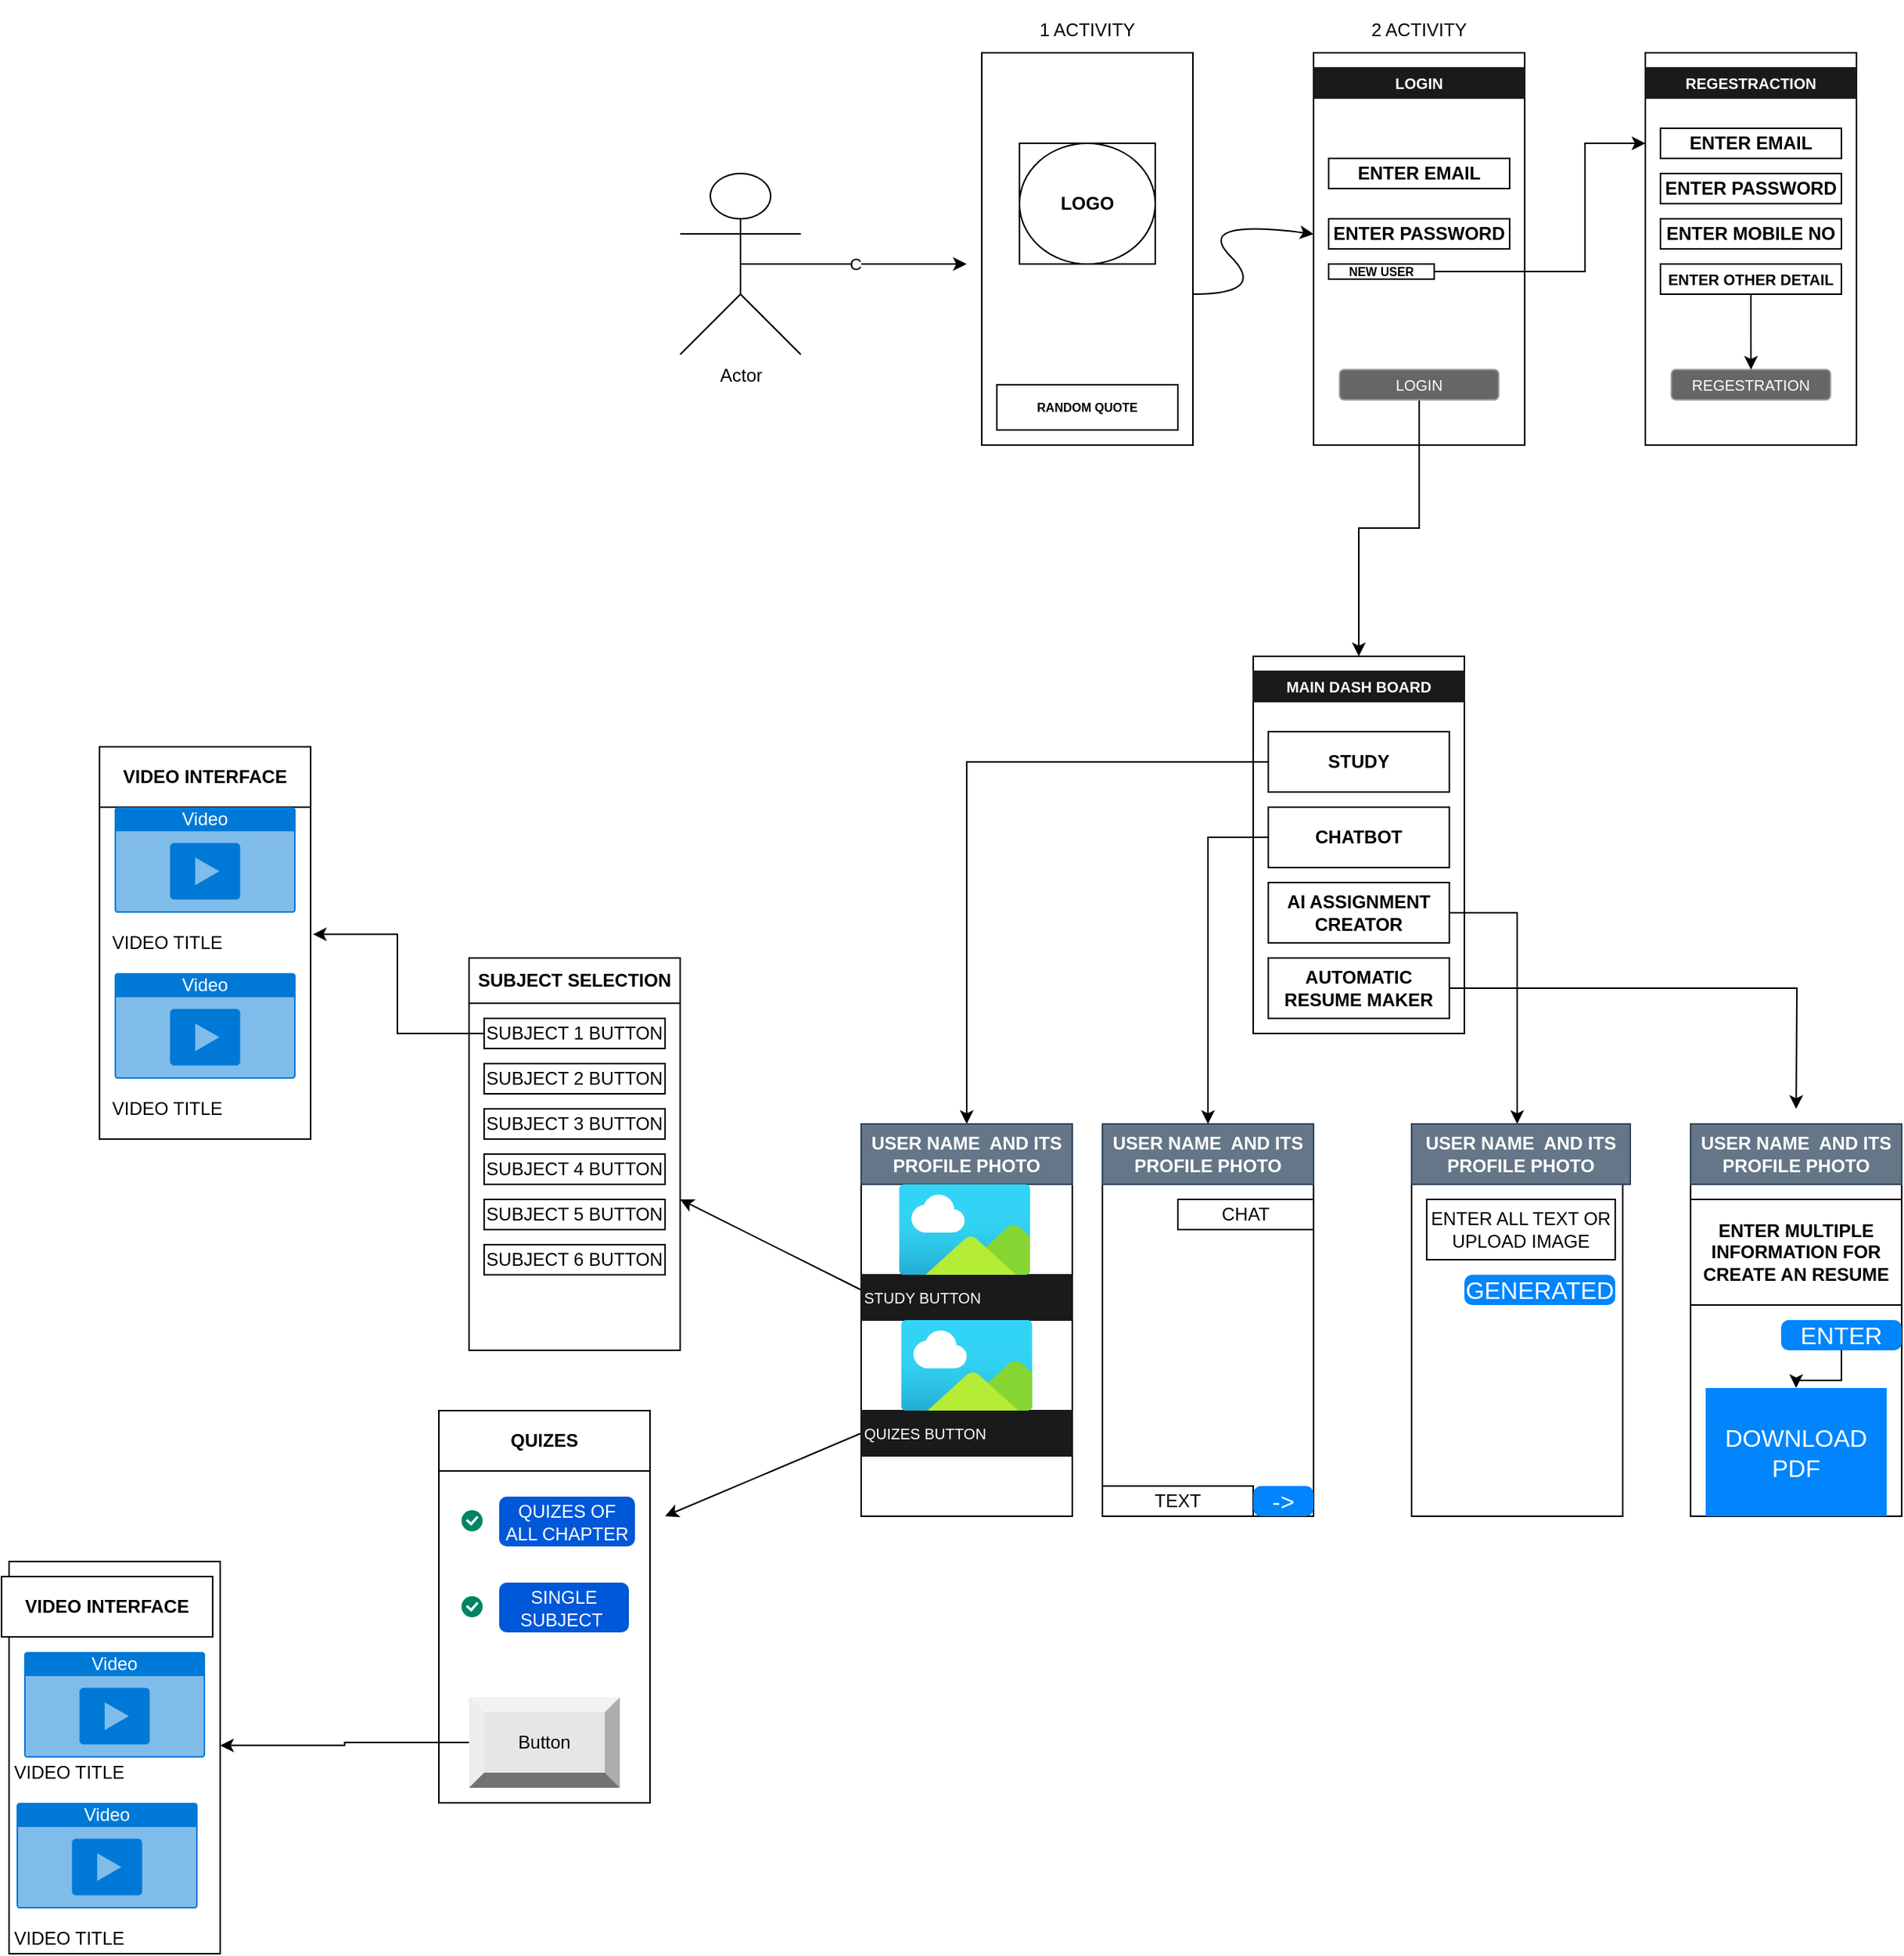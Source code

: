 <mxfile version="24.7.17">
  <diagram name="Page-1" id="P3lV6neXOfgan6Ud9RnG">
    <mxGraphModel dx="4263" dy="1643" grid="1" gridSize="10" guides="1" tooltips="1" connect="1" arrows="1" fold="1" page="1" pageScale="1" pageWidth="850" pageHeight="1100" math="0" shadow="0">
      <root>
        <mxCell id="0" />
        <mxCell id="1" parent="0" />
        <mxCell id="DYHFcJjTSHRYKCTXgC85-1" value="" style="rounded=0;whiteSpace=wrap;html=1;fontSize=11;" vertex="1" parent="1">
          <mxGeometry x="280" y="180" width="140" height="260" as="geometry" />
        </mxCell>
        <mxCell id="DYHFcJjTSHRYKCTXgC85-3" value="C" style="edgeStyle=orthogonalEdgeStyle;rounded=0;orthogonalLoop=1;jettySize=auto;html=1;exitX=0.5;exitY=0.5;exitDx=0;exitDy=0;exitPerimeter=0;" edge="1" parent="1" source="DYHFcJjTSHRYKCTXgC85-2">
          <mxGeometry relative="1" as="geometry">
            <mxPoint x="270" y="320" as="targetPoint" />
          </mxGeometry>
        </mxCell>
        <mxCell id="DYHFcJjTSHRYKCTXgC85-2" value="Actor" style="shape=umlActor;verticalLabelPosition=bottom;verticalAlign=top;html=1;outlineConnect=0;" vertex="1" parent="1">
          <mxGeometry x="80" y="260" width="80" height="120" as="geometry" />
        </mxCell>
        <mxCell id="DYHFcJjTSHRYKCTXgC85-4" value="1 ACTIVITY" style="text;strokeColor=none;align=center;fillColor=none;html=1;verticalAlign=middle;whiteSpace=wrap;rounded=0;" vertex="1" parent="1">
          <mxGeometry x="315" y="150" width="70" height="30" as="geometry" />
        </mxCell>
        <mxCell id="DYHFcJjTSHRYKCTXgC85-5" value="D" style="rounded=0;whiteSpace=wrap;html=1;" vertex="1" parent="1">
          <mxGeometry x="305" y="240" width="90" height="80" as="geometry" />
        </mxCell>
        <mxCell id="DYHFcJjTSHRYKCTXgC85-6" value="LOGO" style="ellipse;whiteSpace=wrap;html=1;fontStyle=1" vertex="1" parent="1">
          <mxGeometry x="305" y="240" width="90" height="80" as="geometry" />
        </mxCell>
        <mxCell id="DYHFcJjTSHRYKCTXgC85-7" value="RANDOM QUOTE" style="rounded=0;whiteSpace=wrap;html=1;fontSize=8;fontStyle=1" vertex="1" parent="1">
          <mxGeometry x="290" y="400" width="120" height="30" as="geometry" />
        </mxCell>
        <mxCell id="DYHFcJjTSHRYKCTXgC85-9" value="" style="rounded=0;whiteSpace=wrap;html=1;" vertex="1" parent="1">
          <mxGeometry x="500" y="180" width="140" height="260" as="geometry" />
        </mxCell>
        <mxCell id="DYHFcJjTSHRYKCTXgC85-10" value="" style="curved=1;endArrow=classic;html=1;rounded=0;entryX=0;entryY=0.462;entryDx=0;entryDy=0;entryPerimeter=0;" edge="1" parent="1" target="DYHFcJjTSHRYKCTXgC85-9">
          <mxGeometry width="50" height="50" relative="1" as="geometry">
            <mxPoint x="420" y="340" as="sourcePoint" />
            <mxPoint x="470" y="290" as="targetPoint" />
            <Array as="points">
              <mxPoint x="470" y="340" />
              <mxPoint x="420" y="290" />
            </Array>
          </mxGeometry>
        </mxCell>
        <mxCell id="DYHFcJjTSHRYKCTXgC85-11" value="2 ACTIVITY" style="text;strokeColor=none;align=center;fillColor=none;html=1;verticalAlign=middle;whiteSpace=wrap;rounded=0;" vertex="1" parent="1">
          <mxGeometry x="525" y="145" width="90" height="40" as="geometry" />
        </mxCell>
        <mxCell id="DYHFcJjTSHRYKCTXgC85-12" value="ENTER EMAIL" style="rounded=0;whiteSpace=wrap;html=1;fontStyle=1" vertex="1" parent="1">
          <mxGeometry x="510" y="250" width="120" height="20" as="geometry" />
        </mxCell>
        <mxCell id="DYHFcJjTSHRYKCTXgC85-13" value="ENTER PASSWORD" style="rounded=0;whiteSpace=wrap;html=1;fontStyle=1" vertex="1" parent="1">
          <mxGeometry x="510" y="290" width="120" height="20" as="geometry" />
        </mxCell>
        <mxCell id="DYHFcJjTSHRYKCTXgC85-23" style="edgeStyle=orthogonalEdgeStyle;rounded=0;orthogonalLoop=1;jettySize=auto;html=1;" edge="1" parent="1" source="DYHFcJjTSHRYKCTXgC85-14">
          <mxGeometry relative="1" as="geometry">
            <mxPoint x="720" y="240" as="targetPoint" />
            <Array as="points">
              <mxPoint x="680" y="325" />
              <mxPoint x="680" y="240" />
            </Array>
          </mxGeometry>
        </mxCell>
        <mxCell id="DYHFcJjTSHRYKCTXgC85-14" value="NEW USER" style="rounded=0;whiteSpace=wrap;html=1;fontStyle=1;fontSize=8;" vertex="1" parent="1">
          <mxGeometry x="510" y="320" width="70" height="10" as="geometry" />
        </mxCell>
        <mxCell id="DYHFcJjTSHRYKCTXgC85-147" style="edgeStyle=orthogonalEdgeStyle;rounded=0;orthogonalLoop=1;jettySize=auto;html=1;entryX=0.5;entryY=0;entryDx=0;entryDy=0;" edge="1" parent="1" source="DYHFcJjTSHRYKCTXgC85-18" target="DYHFcJjTSHRYKCTXgC85-36">
          <mxGeometry relative="1" as="geometry" />
        </mxCell>
        <mxCell id="DYHFcJjTSHRYKCTXgC85-18" value="LOGIN" style="rounded=1;html=1;shadow=0;dashed=0;whiteSpace=wrap;fontSize=10;fillColor=#666666;align=center;strokeColor=#999999;fontColor=#ffffff;" vertex="1" parent="1">
          <mxGeometry x="517.25" y="390" width="105.5" height="20" as="geometry" />
        </mxCell>
        <mxCell id="DYHFcJjTSHRYKCTXgC85-21" value="LOGIN" style="whiteSpace=wrap;html=1;shadow=0;dashed=0;fontSize=10;align=center;fillColor=#1A1A1A;strokeColor=#1A1A1A;fontColor=#FFFFFF;fontStyle=1" vertex="1" parent="1">
          <mxGeometry x="500" y="190" width="140" height="20" as="geometry" />
        </mxCell>
        <mxCell id="DYHFcJjTSHRYKCTXgC85-24" value="" style="rounded=0;whiteSpace=wrap;html=1;" vertex="1" parent="1">
          <mxGeometry x="720" y="180" width="140" height="260" as="geometry" />
        </mxCell>
        <mxCell id="DYHFcJjTSHRYKCTXgC85-25" value="ENTER EMAIL" style="rounded=0;whiteSpace=wrap;html=1;fontStyle=1" vertex="1" parent="1">
          <mxGeometry x="730" y="230" width="120" height="20" as="geometry" />
        </mxCell>
        <mxCell id="DYHFcJjTSHRYKCTXgC85-26" value="ENTER PASSWORD" style="rounded=0;whiteSpace=wrap;html=1;fontStyle=1" vertex="1" parent="1">
          <mxGeometry x="730" y="260" width="120" height="20" as="geometry" />
        </mxCell>
        <mxCell id="DYHFcJjTSHRYKCTXgC85-28" value="REGESTRATION" style="rounded=1;html=1;shadow=0;dashed=0;whiteSpace=wrap;fontSize=10;fillColor=#666666;align=center;strokeColor=#999999;fontColor=#ffffff;" vertex="1" parent="1">
          <mxGeometry x="737.25" y="390" width="105.5" height="20" as="geometry" />
        </mxCell>
        <mxCell id="DYHFcJjTSHRYKCTXgC85-29" value="REGESTRACTION" style="whiteSpace=wrap;html=1;shadow=0;dashed=0;fontSize=10;align=center;fillColor=#1A1A1A;strokeColor=#1A1A1A;fontColor=#FFFFFF;fontStyle=1" vertex="1" parent="1">
          <mxGeometry x="720" y="190" width="140" height="20" as="geometry" />
        </mxCell>
        <mxCell id="DYHFcJjTSHRYKCTXgC85-30" value="ENTER MOBILE NO" style="rounded=0;whiteSpace=wrap;html=1;fontStyle=1" vertex="1" parent="1">
          <mxGeometry x="730" y="290" width="120" height="20" as="geometry" />
        </mxCell>
        <mxCell id="DYHFcJjTSHRYKCTXgC85-32" value="" style="edgeStyle=orthogonalEdgeStyle;rounded=0;orthogonalLoop=1;jettySize=auto;html=1;" edge="1" parent="1" source="DYHFcJjTSHRYKCTXgC85-31" target="DYHFcJjTSHRYKCTXgC85-28">
          <mxGeometry relative="1" as="geometry" />
        </mxCell>
        <mxCell id="DYHFcJjTSHRYKCTXgC85-31" value="ENTER OTHER DETAIL" style="rounded=0;whiteSpace=wrap;html=1;fontStyle=1;fontSize=10;" vertex="1" parent="1">
          <mxGeometry x="730" y="320" width="120" height="20" as="geometry" />
        </mxCell>
        <mxCell id="DYHFcJjTSHRYKCTXgC85-36" value="" style="rounded=0;whiteSpace=wrap;html=1;fontSize=11;" vertex="1" parent="1">
          <mxGeometry x="460" y="580" width="140" height="250" as="geometry" />
        </mxCell>
        <mxCell id="DYHFcJjTSHRYKCTXgC85-40" value="MAIN DASH BOARD" style="whiteSpace=wrap;html=1;shadow=0;dashed=0;fontSize=10;align=center;fillColor=#1A1A1A;strokeColor=#1A1A1A;fontColor=#FFFFFF;fontStyle=1" vertex="1" parent="1">
          <mxGeometry x="460" y="590" width="140" height="20" as="geometry" />
        </mxCell>
        <mxCell id="DYHFcJjTSHRYKCTXgC85-47" style="edgeStyle=orthogonalEdgeStyle;rounded=0;orthogonalLoop=1;jettySize=auto;html=1;entryX=0.5;entryY=0;entryDx=0;entryDy=0;" edge="1" parent="1" source="DYHFcJjTSHRYKCTXgC85-41" target="DYHFcJjTSHRYKCTXgC85-48">
          <mxGeometry relative="1" as="geometry">
            <mxPoint x="160" y="880" as="targetPoint" />
          </mxGeometry>
        </mxCell>
        <mxCell id="DYHFcJjTSHRYKCTXgC85-41" value="STUDY" style="rounded=0;whiteSpace=wrap;html=1;fontStyle=1" vertex="1" parent="1">
          <mxGeometry x="470" y="630" width="120" height="40" as="geometry" />
        </mxCell>
        <mxCell id="DYHFcJjTSHRYKCTXgC85-53" style="edgeStyle=orthogonalEdgeStyle;rounded=0;orthogonalLoop=1;jettySize=auto;html=1;entryX=0.5;entryY=0;entryDx=0;entryDy=0;elbow=vertical;" edge="1" parent="1" source="DYHFcJjTSHRYKCTXgC85-42" target="DYHFcJjTSHRYKCTXgC85-54">
          <mxGeometry relative="1" as="geometry">
            <mxPoint x="420" y="870" as="targetPoint" />
            <Array as="points">
              <mxPoint x="430" y="700" />
            </Array>
          </mxGeometry>
        </mxCell>
        <mxCell id="DYHFcJjTSHRYKCTXgC85-42" value="CHATBOT" style="rounded=0;whiteSpace=wrap;html=1;fontStyle=1" vertex="1" parent="1">
          <mxGeometry x="470" y="680" width="120" height="40" as="geometry" />
        </mxCell>
        <mxCell id="DYHFcJjTSHRYKCTXgC85-55" style="edgeStyle=orthogonalEdgeStyle;rounded=0;orthogonalLoop=1;jettySize=auto;html=1;entryX=0.5;entryY=0;entryDx=0;entryDy=0;" edge="1" parent="1" source="DYHFcJjTSHRYKCTXgC85-43" target="DYHFcJjTSHRYKCTXgC85-56">
          <mxGeometry relative="1" as="geometry">
            <mxPoint x="640" y="870" as="targetPoint" />
            <Array as="points">
              <mxPoint x="635" y="750" />
            </Array>
          </mxGeometry>
        </mxCell>
        <mxCell id="DYHFcJjTSHRYKCTXgC85-43" value="AI ASSIGNMENT CREATOR" style="rounded=0;whiteSpace=wrap;html=1;fontStyle=1" vertex="1" parent="1">
          <mxGeometry x="470" y="730" width="120" height="40" as="geometry" />
        </mxCell>
        <mxCell id="DYHFcJjTSHRYKCTXgC85-59" style="edgeStyle=orthogonalEdgeStyle;rounded=0;orthogonalLoop=1;jettySize=auto;html=1;" edge="1" parent="1" source="DYHFcJjTSHRYKCTXgC85-44">
          <mxGeometry relative="1" as="geometry">
            <mxPoint x="820" y="880" as="targetPoint" />
          </mxGeometry>
        </mxCell>
        <mxCell id="DYHFcJjTSHRYKCTXgC85-44" value="AUTOMATIC RESUME MAKER" style="rounded=0;whiteSpace=wrap;html=1;fontStyle=1" vertex="1" parent="1">
          <mxGeometry x="470" y="780" width="120" height="40" as="geometry" />
        </mxCell>
        <mxCell id="DYHFcJjTSHRYKCTXgC85-48" value="" style="rounded=0;whiteSpace=wrap;html=1;fontSize=11;" vertex="1" parent="1">
          <mxGeometry x="200" y="890" width="140" height="260" as="geometry" />
        </mxCell>
        <mxCell id="DYHFcJjTSHRYKCTXgC85-54" value="" style="rounded=0;whiteSpace=wrap;html=1;fontSize=11;" vertex="1" parent="1">
          <mxGeometry x="360" y="890" width="140" height="260" as="geometry" />
        </mxCell>
        <mxCell id="DYHFcJjTSHRYKCTXgC85-56" value="" style="rounded=0;whiteSpace=wrap;html=1;fontSize=11;" vertex="1" parent="1">
          <mxGeometry x="565" y="890" width="140" height="260" as="geometry" />
        </mxCell>
        <mxCell id="DYHFcJjTSHRYKCTXgC85-60" value="" style="rounded=0;whiteSpace=wrap;html=1;fontSize=11;" vertex="1" parent="1">
          <mxGeometry x="750" y="890" width="140" height="260" as="geometry" />
        </mxCell>
        <mxCell id="DYHFcJjTSHRYKCTXgC85-61" value="USER NAME&amp;nbsp; AND ITS PROFILE PHOTO" style="rounded=0;whiteSpace=wrap;html=1;fontStyle=1;fillColor=#647687;fontColor=#ffffff;strokeColor=#314354;" vertex="1" parent="1">
          <mxGeometry x="200" y="890" width="140" height="40" as="geometry" />
        </mxCell>
        <mxCell id="DYHFcJjTSHRYKCTXgC85-82" style="rounded=0;orthogonalLoop=1;jettySize=auto;html=1;" edge="1" parent="1">
          <mxGeometry relative="1" as="geometry">
            <mxPoint x="80" y="940" as="targetPoint" />
            <mxPoint x="200" y="1000" as="sourcePoint" />
          </mxGeometry>
        </mxCell>
        <mxCell id="DYHFcJjTSHRYKCTXgC85-62" value="STUDY BUTTON" style="whiteSpace=wrap;html=1;shadow=0;dashed=0;fontSize=10;align=left;fillColor=#1A1A1A;strokeColor=#1A1A1A;fontColor=#FFFFFF;" vertex="1" parent="1">
          <mxGeometry x="200" y="990" width="140" height="30" as="geometry" />
        </mxCell>
        <mxCell id="DYHFcJjTSHRYKCTXgC85-83" style="rounded=0;orthogonalLoop=1;jettySize=auto;html=1;exitX=0;exitY=0.5;exitDx=0;exitDy=0;" edge="1" parent="1" source="DYHFcJjTSHRYKCTXgC85-63">
          <mxGeometry relative="1" as="geometry">
            <mxPoint x="70" y="1150" as="targetPoint" />
          </mxGeometry>
        </mxCell>
        <mxCell id="DYHFcJjTSHRYKCTXgC85-63" value="QUIZES BUTTON" style="whiteSpace=wrap;html=1;shadow=0;dashed=0;fontSize=10;align=left;fillColor=#1A1A1A;strokeColor=#1A1A1A;fontColor=#FFFFFF;" vertex="1" parent="1">
          <mxGeometry x="200" y="1080" width="140" height="30" as="geometry" />
        </mxCell>
        <mxCell id="DYHFcJjTSHRYKCTXgC85-65" value="" style="image;aspect=fixed;html=1;points=[];align=center;fontSize=12;image=img/lib/azure2/general/Image.svg;" vertex="1" parent="1">
          <mxGeometry x="225" y="930" width="87.27" height="60" as="geometry" />
        </mxCell>
        <mxCell id="DYHFcJjTSHRYKCTXgC85-66" value="" style="image;aspect=fixed;html=1;points=[];align=center;fontSize=12;image=img/lib/azure2/general/Image.svg;" vertex="1" parent="1">
          <mxGeometry x="226.37" y="1020" width="87.27" height="60" as="geometry" />
        </mxCell>
        <mxCell id="DYHFcJjTSHRYKCTXgC85-67" value="" style="rounded=0;whiteSpace=wrap;html=1;" vertex="1" parent="1">
          <mxGeometry x="360" y="890" width="140" height="40" as="geometry" />
        </mxCell>
        <mxCell id="DYHFcJjTSHRYKCTXgC85-68" value="USER NAME&amp;nbsp; AND ITS PROFILE PHOTO" style="rounded=0;whiteSpace=wrap;html=1;fontStyle=1;fillColor=#647687;fontColor=#ffffff;strokeColor=#314354;" vertex="1" parent="1">
          <mxGeometry x="360" y="890" width="140" height="40" as="geometry" />
        </mxCell>
        <mxCell id="DYHFcJjTSHRYKCTXgC85-69" value="CHAT" style="rounded=0;whiteSpace=wrap;html=1;" vertex="1" parent="1">
          <mxGeometry x="410" y="940" width="90" height="20" as="geometry" />
        </mxCell>
        <mxCell id="DYHFcJjTSHRYKCTXgC85-70" value="TEXT" style="rounded=0;whiteSpace=wrap;html=1;" vertex="1" parent="1">
          <mxGeometry x="360" y="1130" width="100" height="20" as="geometry" />
        </mxCell>
        <mxCell id="DYHFcJjTSHRYKCTXgC85-71" value="-&amp;gt;" style="html=1;shadow=0;dashed=0;shape=mxgraph.bootstrap.rrect;rSize=5;strokeColor=none;strokeWidth=1;fillColor=#0085FC;fontColor=#FFFFFF;whiteSpace=wrap;align=center;verticalAlign=middle;spacingLeft=0;fontStyle=0;fontSize=16;spacing=5;" vertex="1" parent="1">
          <mxGeometry x="460" y="1130" width="40" height="20" as="geometry" />
        </mxCell>
        <mxCell id="DYHFcJjTSHRYKCTXgC85-73" value="" style="rounded=0;whiteSpace=wrap;html=1;" vertex="1" parent="1">
          <mxGeometry x="565" y="890" width="135" height="40" as="geometry" />
        </mxCell>
        <mxCell id="DYHFcJjTSHRYKCTXgC85-74" value="USER NAME&amp;nbsp; AND ITS PROFILE PHOTO" style="rounded=0;whiteSpace=wrap;html=1;fontStyle=1;fillColor=#647687;fontColor=#ffffff;strokeColor=#314354;" vertex="1" parent="1">
          <mxGeometry x="565" y="890" width="145" height="40" as="geometry" />
        </mxCell>
        <mxCell id="DYHFcJjTSHRYKCTXgC85-75" value="USER NAME&amp;nbsp; AND ITS PROFILE PHOTO" style="rounded=0;whiteSpace=wrap;html=1;fontStyle=1;fillColor=#647687;fontColor=#ffffff;strokeColor=#314354;" vertex="1" parent="1">
          <mxGeometry x="750" y="890" width="140" height="40" as="geometry" />
        </mxCell>
        <mxCell id="DYHFcJjTSHRYKCTXgC85-78" value="ENTER MULTIPLE INFORMATION FOR CREATE AN RESUME" style="rounded=0;whiteSpace=wrap;html=1;fontStyle=1" vertex="1" parent="1">
          <mxGeometry x="750" y="940" width="140" height="70" as="geometry" />
        </mxCell>
        <mxCell id="DYHFcJjTSHRYKCTXgC85-146" value="" style="edgeStyle=orthogonalEdgeStyle;rounded=0;orthogonalLoop=1;jettySize=auto;html=1;" edge="1" parent="1" source="DYHFcJjTSHRYKCTXgC85-79" target="DYHFcJjTSHRYKCTXgC85-145">
          <mxGeometry relative="1" as="geometry" />
        </mxCell>
        <mxCell id="DYHFcJjTSHRYKCTXgC85-79" value="ENTER" style="html=1;shadow=0;dashed=0;shape=mxgraph.bootstrap.rrect;rSize=5;strokeColor=none;strokeWidth=1;fillColor=#0085FC;fontColor=#FFFFFF;whiteSpace=wrap;align=center;verticalAlign=middle;spacingLeft=0;fontStyle=0;fontSize=16;spacing=5;" vertex="1" parent="1">
          <mxGeometry x="810" y="1020" width="80" height="20" as="geometry" />
        </mxCell>
        <mxCell id="DYHFcJjTSHRYKCTXgC85-80" value="ENTER ALL TEXT OR UPLOAD IMAGE" style="rounded=0;whiteSpace=wrap;html=1;" vertex="1" parent="1">
          <mxGeometry x="575" y="940" width="125" height="40" as="geometry" />
        </mxCell>
        <mxCell id="DYHFcJjTSHRYKCTXgC85-81" value="GENERATED" style="html=1;shadow=0;dashed=0;shape=mxgraph.bootstrap.rrect;rSize=5;strokeColor=none;strokeWidth=1;fillColor=#0085FC;fontColor=#FFFFFF;whiteSpace=wrap;align=center;verticalAlign=middle;spacingLeft=0;fontStyle=0;fontSize=16;spacing=5;" vertex="1" parent="1">
          <mxGeometry x="600" y="990" width="100" height="20" as="geometry" />
        </mxCell>
        <mxCell id="DYHFcJjTSHRYKCTXgC85-84" value="" style="rounded=0;whiteSpace=wrap;html=1;fontSize=11;" vertex="1" parent="1">
          <mxGeometry x="-305" y="640" width="140" height="260" as="geometry" />
        </mxCell>
        <mxCell id="DYHFcJjTSHRYKCTXgC85-88" value="VIDEO INTERFACE" style="rounded=0;whiteSpace=wrap;html=1;fontStyle=1" vertex="1" parent="1">
          <mxGeometry x="-305" y="640" width="140" height="40" as="geometry" />
        </mxCell>
        <mxCell id="DYHFcJjTSHRYKCTXgC85-89" value="Video" style="html=1;whiteSpace=wrap;strokeColor=none;fillColor=#0079D6;labelPosition=center;verticalLabelPosition=middle;verticalAlign=top;align=center;fontSize=12;outlineConnect=0;spacingTop=-6;fontColor=#FFFFFF;sketch=0;shape=mxgraph.sitemap.video;" vertex="1" parent="1">
          <mxGeometry x="-295" y="680" width="120" height="70" as="geometry" />
        </mxCell>
        <UserObject label="VIDEO TITLE" placeholders="1" name="Variable" id="DYHFcJjTSHRYKCTXgC85-90">
          <mxCell style="text;html=1;strokeColor=none;fillColor=none;align=center;verticalAlign=middle;whiteSpace=wrap;overflow=hidden;" vertex="1" parent="1">
            <mxGeometry x="-305" y="760" width="90" height="20" as="geometry" />
          </mxCell>
        </UserObject>
        <mxCell id="DYHFcJjTSHRYKCTXgC85-91" value="" style="rounded=0;whiteSpace=wrap;html=1;fontSize=11;" vertex="1" parent="1">
          <mxGeometry x="-60" y="780" width="140" height="260" as="geometry" />
        </mxCell>
        <mxCell id="DYHFcJjTSHRYKCTXgC85-96" value="SUBJECT SELECTION" style="rounded=0;whiteSpace=wrap;html=1;fontStyle=1" vertex="1" parent="1">
          <mxGeometry x="-60" y="780" width="140" height="30" as="geometry" />
        </mxCell>
        <mxCell id="DYHFcJjTSHRYKCTXgC85-97" value="SUBJECT 1 BUTTON" style="rounded=0;whiteSpace=wrap;html=1;" vertex="1" parent="1">
          <mxGeometry x="-50" y="820" width="120" height="20" as="geometry" />
        </mxCell>
        <mxCell id="DYHFcJjTSHRYKCTXgC85-98" value="SUBJECT 6 BUTTON" style="rounded=0;whiteSpace=wrap;html=1;" vertex="1" parent="1">
          <mxGeometry x="-50" y="970" width="120" height="20" as="geometry" />
        </mxCell>
        <mxCell id="DYHFcJjTSHRYKCTXgC85-99" value="SUBJECT 2 BUTTON" style="rounded=0;whiteSpace=wrap;html=1;" vertex="1" parent="1">
          <mxGeometry x="-50" y="850" width="120" height="20" as="geometry" />
        </mxCell>
        <mxCell id="DYHFcJjTSHRYKCTXgC85-100" value="SUBJECT 3 BUTTON" style="rounded=0;whiteSpace=wrap;html=1;" vertex="1" parent="1">
          <mxGeometry x="-50" y="880" width="120" height="20" as="geometry" />
        </mxCell>
        <mxCell id="DYHFcJjTSHRYKCTXgC85-101" value="SUBJECT 4 BUTTON" style="rounded=0;whiteSpace=wrap;html=1;" vertex="1" parent="1">
          <mxGeometry x="-50" y="910" width="120" height="20" as="geometry" />
        </mxCell>
        <mxCell id="DYHFcJjTSHRYKCTXgC85-102" value="SUBJECT 5 BUTTON" style="rounded=0;whiteSpace=wrap;html=1;" vertex="1" parent="1">
          <mxGeometry x="-50" y="940" width="120" height="20" as="geometry" />
        </mxCell>
        <mxCell id="DYHFcJjTSHRYKCTXgC85-103" style="edgeStyle=orthogonalEdgeStyle;rounded=0;orthogonalLoop=1;jettySize=auto;html=1;exitX=0.5;exitY=1;exitDx=0;exitDy=0;" edge="1" parent="1" source="DYHFcJjTSHRYKCTXgC85-100" target="DYHFcJjTSHRYKCTXgC85-100">
          <mxGeometry relative="1" as="geometry" />
        </mxCell>
        <mxCell id="DYHFcJjTSHRYKCTXgC85-104" style="edgeStyle=orthogonalEdgeStyle;rounded=0;orthogonalLoop=1;jettySize=auto;html=1;entryX=1.011;entryY=0.478;entryDx=0;entryDy=0;entryPerimeter=0;" edge="1" parent="1" source="DYHFcJjTSHRYKCTXgC85-97" target="DYHFcJjTSHRYKCTXgC85-84">
          <mxGeometry relative="1" as="geometry" />
        </mxCell>
        <mxCell id="DYHFcJjTSHRYKCTXgC85-106" value="Video" style="html=1;whiteSpace=wrap;strokeColor=none;fillColor=#0079D6;labelPosition=center;verticalLabelPosition=middle;verticalAlign=top;align=center;fontSize=12;outlineConnect=0;spacingTop=-6;fontColor=#FFFFFF;sketch=0;shape=mxgraph.sitemap.video;" vertex="1" parent="1">
          <mxGeometry x="-295" y="790" width="120" height="70" as="geometry" />
        </mxCell>
        <UserObject label="VIDEO TITLE" placeholders="1" name="Variable" id="DYHFcJjTSHRYKCTXgC85-107">
          <mxCell style="text;html=1;strokeColor=none;fillColor=none;align=center;verticalAlign=middle;whiteSpace=wrap;overflow=hidden;" vertex="1" parent="1">
            <mxGeometry x="-305" y="870" width="90" height="20" as="geometry" />
          </mxCell>
        </UserObject>
        <mxCell id="DYHFcJjTSHRYKCTXgC85-108" value="" style="rounded=0;whiteSpace=wrap;html=1;fontSize=11;" vertex="1" parent="1">
          <mxGeometry x="-80" y="1080" width="140" height="260" as="geometry" />
        </mxCell>
        <mxCell id="DYHFcJjTSHRYKCTXgC85-109" value="QUIZES" style="rounded=0;whiteSpace=wrap;html=1;fontStyle=1" vertex="1" parent="1">
          <mxGeometry x="-80" y="1080" width="140" height="40" as="geometry" />
        </mxCell>
        <mxCell id="DYHFcJjTSHRYKCTXgC85-115" value="QUIZES OF ALL CHAPTER" style="rounded=1;fillColor=#0057D8;align=center;strokeColor=none;html=1;whiteSpace=wrap;fontColor=#ffffff;fontSize=12;sketch=0;" vertex="1" parent="1">
          <mxGeometry x="-40" y="1137" width="90" height="33" as="geometry" />
        </mxCell>
        <mxCell id="DYHFcJjTSHRYKCTXgC85-116" value="" style="html=1;shadow=0;dashed=0;shape=mxgraph.atlassian.checkbox;fillColor=#008465;strokeColor=none;html=1;sketch=0;" vertex="1" parent="1">
          <mxGeometry x="-65" y="1146" width="14" height="14" as="geometry" />
        </mxCell>
        <mxCell id="DYHFcJjTSHRYKCTXgC85-117" value="SINGLE SUBJECT&amp;nbsp;" style="rounded=1;fillColor=#0057D8;align=center;strokeColor=none;html=1;whiteSpace=wrap;fontColor=#ffffff;fontSize=12;sketch=0;" vertex="1" parent="1">
          <mxGeometry x="-40" y="1194" width="86" height="33" as="geometry" />
        </mxCell>
        <mxCell id="DYHFcJjTSHRYKCTXgC85-118" value="" style="html=1;shadow=0;dashed=0;shape=mxgraph.atlassian.checkbox;fillColor=#008465;strokeColor=none;html=1;sketch=0;" vertex="1" parent="1">
          <mxGeometry x="-65" y="1203" width="14" height="14" as="geometry" />
        </mxCell>
        <mxCell id="DYHFcJjTSHRYKCTXgC85-119" value="Button" style="labelPosition=center;verticalLabelPosition=middle;align=center;html=1;shape=mxgraph.basic.shaded_button;dx=10;fillColor=#E6E6E6;strokeColor=none;whiteSpace=wrap;" vertex="1" parent="1">
          <mxGeometry x="-60" y="1270" width="100" height="60" as="geometry" />
        </mxCell>
        <mxCell id="DYHFcJjTSHRYKCTXgC85-128" value="" style="rounded=0;whiteSpace=wrap;html=1;fontSize=11;" vertex="1" parent="1">
          <mxGeometry x="-365" y="1180" width="140" height="260" as="geometry" />
        </mxCell>
        <mxCell id="DYHFcJjTSHRYKCTXgC85-129" value="VIDEO INTERFACE" style="rounded=0;whiteSpace=wrap;html=1;fontStyle=1" vertex="1" parent="1">
          <mxGeometry x="-370" y="1190" width="140" height="40" as="geometry" />
        </mxCell>
        <mxCell id="DYHFcJjTSHRYKCTXgC85-130" value="Video" style="html=1;whiteSpace=wrap;strokeColor=none;fillColor=#0079D6;labelPosition=center;verticalLabelPosition=middle;verticalAlign=top;align=center;fontSize=12;outlineConnect=0;spacingTop=-6;fontColor=#FFFFFF;sketch=0;shape=mxgraph.sitemap.video;" vertex="1" parent="1">
          <mxGeometry x="-355" y="1240" width="120" height="70" as="geometry" />
        </mxCell>
        <UserObject label="VIDEO TITLE" placeholders="1" name="Variable" id="DYHFcJjTSHRYKCTXgC85-131">
          <mxCell style="text;html=1;strokeColor=none;fillColor=none;align=center;verticalAlign=middle;whiteSpace=wrap;overflow=hidden;" vertex="1" parent="1">
            <mxGeometry x="-370" y="1310" width="90" height="20" as="geometry" />
          </mxCell>
        </UserObject>
        <mxCell id="DYHFcJjTSHRYKCTXgC85-132" value="Video" style="html=1;whiteSpace=wrap;strokeColor=none;fillColor=#0079D6;labelPosition=center;verticalLabelPosition=middle;verticalAlign=top;align=center;fontSize=12;outlineConnect=0;spacingTop=-6;fontColor=#FFFFFF;sketch=0;shape=mxgraph.sitemap.video;" vertex="1" parent="1">
          <mxGeometry x="-360" y="1340" width="120" height="70" as="geometry" />
        </mxCell>
        <UserObject label="VIDEO TITLE" placeholders="1" name="Variable" id="DYHFcJjTSHRYKCTXgC85-133">
          <mxCell style="text;html=1;strokeColor=none;fillColor=none;align=center;verticalAlign=middle;whiteSpace=wrap;overflow=hidden;" vertex="1" parent="1">
            <mxGeometry x="-370" y="1420" width="90" height="20" as="geometry" />
          </mxCell>
        </UserObject>
        <mxCell id="DYHFcJjTSHRYKCTXgC85-141" style="edgeStyle=orthogonalEdgeStyle;rounded=0;orthogonalLoop=1;jettySize=auto;html=1;entryX=1;entryY=0.469;entryDx=0;entryDy=0;entryPerimeter=0;" edge="1" parent="1" source="DYHFcJjTSHRYKCTXgC85-119" target="DYHFcJjTSHRYKCTXgC85-128">
          <mxGeometry relative="1" as="geometry" />
        </mxCell>
        <mxCell id="DYHFcJjTSHRYKCTXgC85-145" value="DOWNLOAD PDF" style="whiteSpace=wrap;html=1;fontSize=16;fillColor=#0085FC;strokeColor=none;fontColor=#FFFFFF;shadow=0;dashed=0;strokeWidth=1;spacingLeft=0;fontStyle=0;spacing=5;" vertex="1" parent="1">
          <mxGeometry x="760" y="1065" width="120" height="85" as="geometry" />
        </mxCell>
      </root>
    </mxGraphModel>
  </diagram>
</mxfile>
